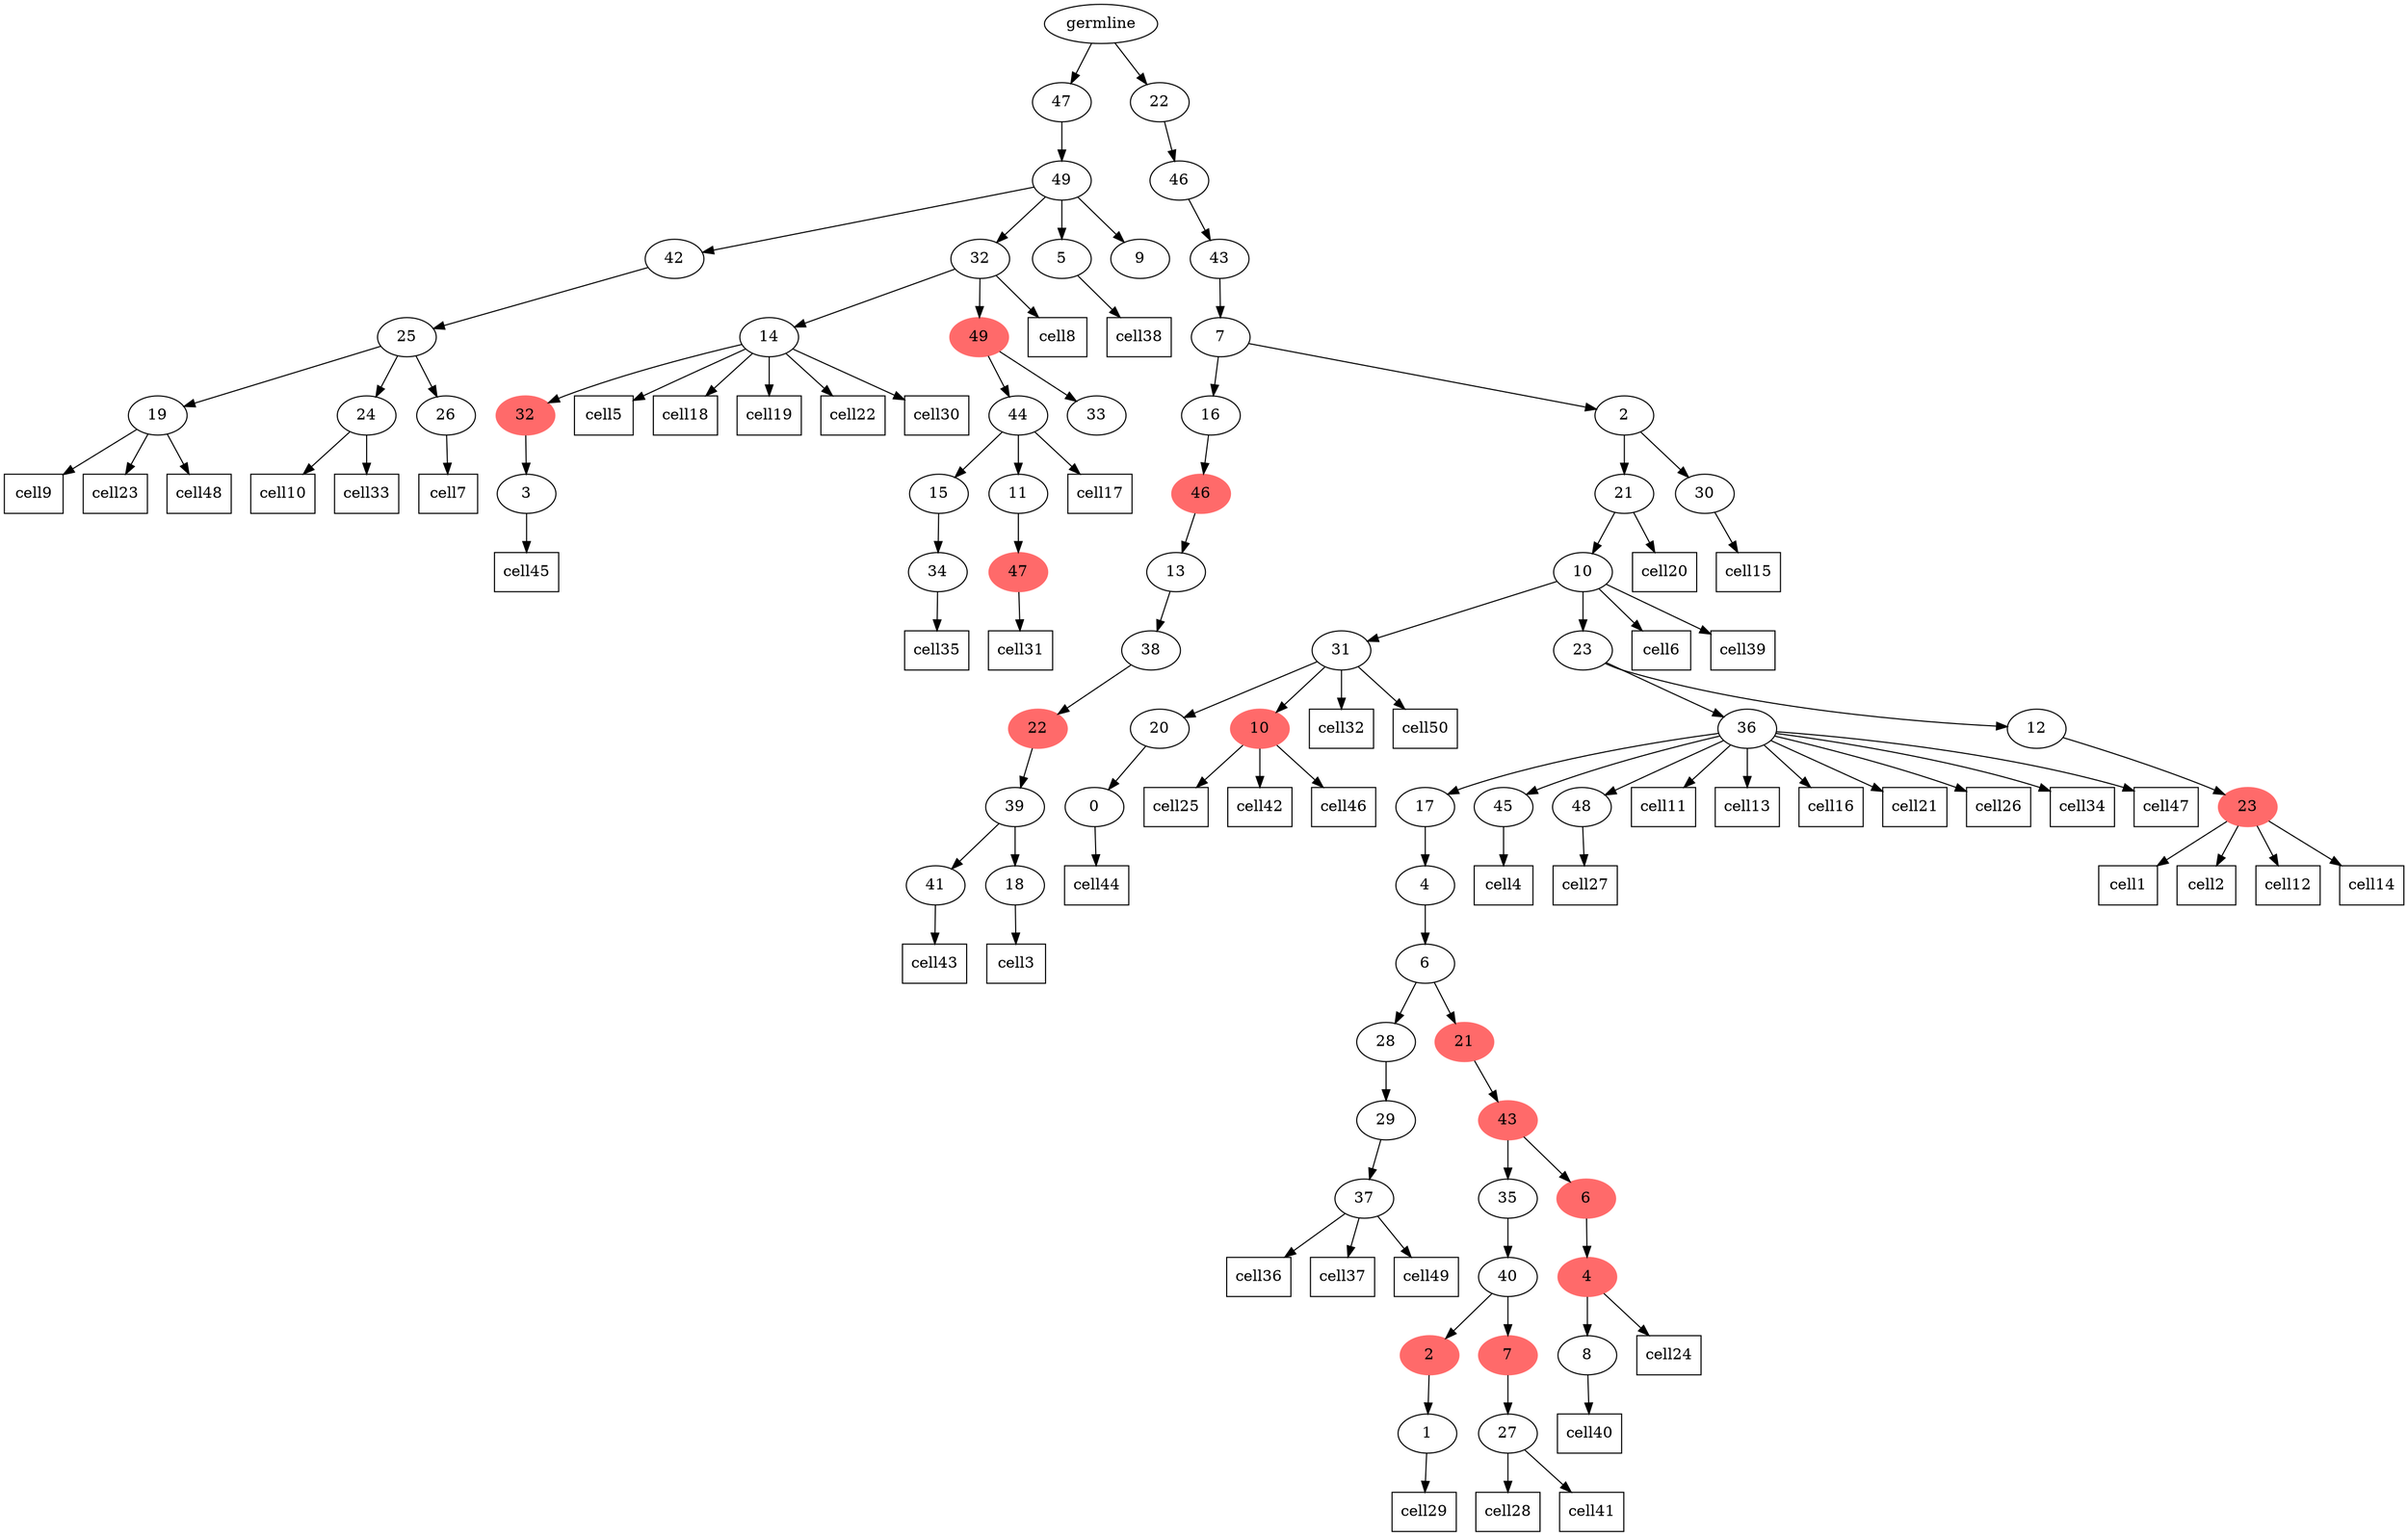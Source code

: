 digraph g {
	"59" -> "60";
	"60" [label="19"];
	"59" -> "61";
	"61" [label="24"];
	"59" -> "62";
	"62" [label="26"];
	"58" -> "59";
	"59" [label="25"];
	"55" -> "56";
	"56" [label="3"];
	"54" -> "55";
	"55" [color=indianred1, style=filled, label="32"];
	"51" -> "52";
	"52" [label="34"];
	"49" -> "50";
	"50" [color=indianred1, style=filled, label="47"];
	"48" -> "49";
	"49" [label="11"];
	"48" -> "51";
	"51" [label="15"];
	"47" -> "48";
	"48" [label="44"];
	"47" -> "53";
	"53" [label="33"];
	"46" -> "47";
	"47" [color=indianred1, style=filled, label="49"];
	"46" -> "54";
	"54" [label="14"];
	"45" -> "46";
	"46" [label="32"];
	"45" -> "57";
	"57" [label="5"];
	"45" -> "58";
	"58" [label="42"];
	"45" -> "63";
	"63" [label="9"];
	"44" -> "45";
	"45" [label="49"];
	"41" -> "42";
	"42" [label="41"];
	"41" -> "43";
	"43" [label="18"];
	"40" -> "41";
	"41" [label="39"];
	"39" -> "40";
	"40" [color=indianred1, style=filled, label="22"];
	"38" -> "39";
	"39" [label="38"];
	"37" -> "38";
	"38" [label="13"];
	"36" -> "37";
	"37" [color=indianred1, style=filled, label="46"];
	"33" -> "34";
	"34" [label="0"];
	"31" -> "32";
	"32" [color=indianred1, style=filled, label="10"];
	"31" -> "33";
	"33" [label="20"];
	"27" -> "28";
	"28" [label="37"];
	"26" -> "27";
	"27" [label="29"];
	"24" -> "25";
	"25" [label="1"];
	"22" -> "23";
	"23" [label="27"];
	"21" -> "22";
	"22" [color=indianred1, style=filled, label="7"];
	"21" -> "24";
	"24" [color=indianred1, style=filled, label="2"];
	"20" -> "21";
	"21" [label="40"];
	"18" -> "19";
	"19" [label="8"];
	"17" -> "18";
	"18" [color=indianred1, style=filled, label="4"];
	"16" -> "17";
	"17" [color=indianred1, style=filled, label="6"];
	"16" -> "20";
	"20" [label="35"];
	"15" -> "16";
	"16" [color=indianred1, style=filled, label="43"];
	"14" -> "15";
	"15" [color=indianred1, style=filled, label="21"];
	"14" -> "26";
	"26" [label="28"];
	"13" -> "14";
	"14" [label="6"];
	"12" -> "13";
	"13" [label="4"];
	"11" -> "12";
	"12" [label="17"];
	"11" -> "29";
	"29" [label="45"];
	"11" -> "30";
	"30" [label="48"];
	"9" -> "10";
	"10" [color=indianred1, style=filled, label="23"];
	"8" -> "9";
	"9" [label="12"];
	"8" -> "11";
	"11" [label="36"];
	"7" -> "8";
	"8" [label="23"];
	"7" -> "31";
	"31" [label="31"];
	"6" -> "7";
	"7" [label="10"];
	"5" -> "6";
	"6" [label="21"];
	"5" -> "35";
	"35" [label="30"];
	"4" -> "5";
	"5" [label="2"];
	"4" -> "36";
	"36" [label="16"];
	"3" -> "4";
	"4" [label="7"];
	"2" -> "3";
	"3" [label="43"];
	"1" -> "2";
	"2" [label="46"];
	"0" -> "1";
	"1" [label="22"];
	"0" -> "44";
	"44" [label="47"];
	"0" [label="germline"];
	"10" -> cell1;
	cell1 [shape=box]
	"10" -> cell2;
	cell2 [shape=box]
	"43" -> cell3;
	cell3 [shape=box]
	"29" -> cell4;
	cell4 [shape=box]
	"54" -> cell5;
	cell5 [shape=box]
	"7" -> cell6;
	cell6 [shape=box]
	"62" -> cell7;
	cell7 [shape=box]
	"46" -> cell8;
	cell8 [shape=box]
	"60" -> cell9;
	cell9 [shape=box]
	"61" -> cell10;
	cell10 [shape=box]
	"11" -> cell11;
	cell11 [shape=box]
	"10" -> cell12;
	cell12 [shape=box]
	"11" -> cell13;
	cell13 [shape=box]
	"10" -> cell14;
	cell14 [shape=box]
	"35" -> cell15;
	cell15 [shape=box]
	"11" -> cell16;
	cell16 [shape=box]
	"48" -> cell17;
	cell17 [shape=box]
	"54" -> cell18;
	cell18 [shape=box]
	"54" -> cell19;
	cell19 [shape=box]
	"6" -> cell20;
	cell20 [shape=box]
	"11" -> cell21;
	cell21 [shape=box]
	"54" -> cell22;
	cell22 [shape=box]
	"60" -> cell23;
	cell23 [shape=box]
	"18" -> cell24;
	cell24 [shape=box]
	"32" -> cell25;
	cell25 [shape=box]
	"11" -> cell26;
	cell26 [shape=box]
	"30" -> cell27;
	cell27 [shape=box]
	"23" -> cell28;
	cell28 [shape=box]
	"25" -> cell29;
	cell29 [shape=box]
	"54" -> cell30;
	cell30 [shape=box]
	"50" -> cell31;
	cell31 [shape=box]
	"31" -> cell32;
	cell32 [shape=box]
	"61" -> cell33;
	cell33 [shape=box]
	"11" -> cell34;
	cell34 [shape=box]
	"52" -> cell35;
	cell35 [shape=box]
	"28" -> cell36;
	cell36 [shape=box]
	"28" -> cell37;
	cell37 [shape=box]
	"57" -> cell38;
	cell38 [shape=box]
	"7" -> cell39;
	cell39 [shape=box]
	"19" -> cell40;
	cell40 [shape=box]
	"23" -> cell41;
	cell41 [shape=box]
	"32" -> cell42;
	cell42 [shape=box]
	"42" -> cell43;
	cell43 [shape=box]
	"34" -> cell44;
	cell44 [shape=box]
	"56" -> cell45;
	cell45 [shape=box]
	"32" -> cell46;
	cell46 [shape=box]
	"11" -> cell47;
	cell47 [shape=box]
	"60" -> cell48;
	cell48 [shape=box]
	"28" -> cell49;
	cell49 [shape=box]
	"31" -> cell50;
	cell50 [shape=box]
}
